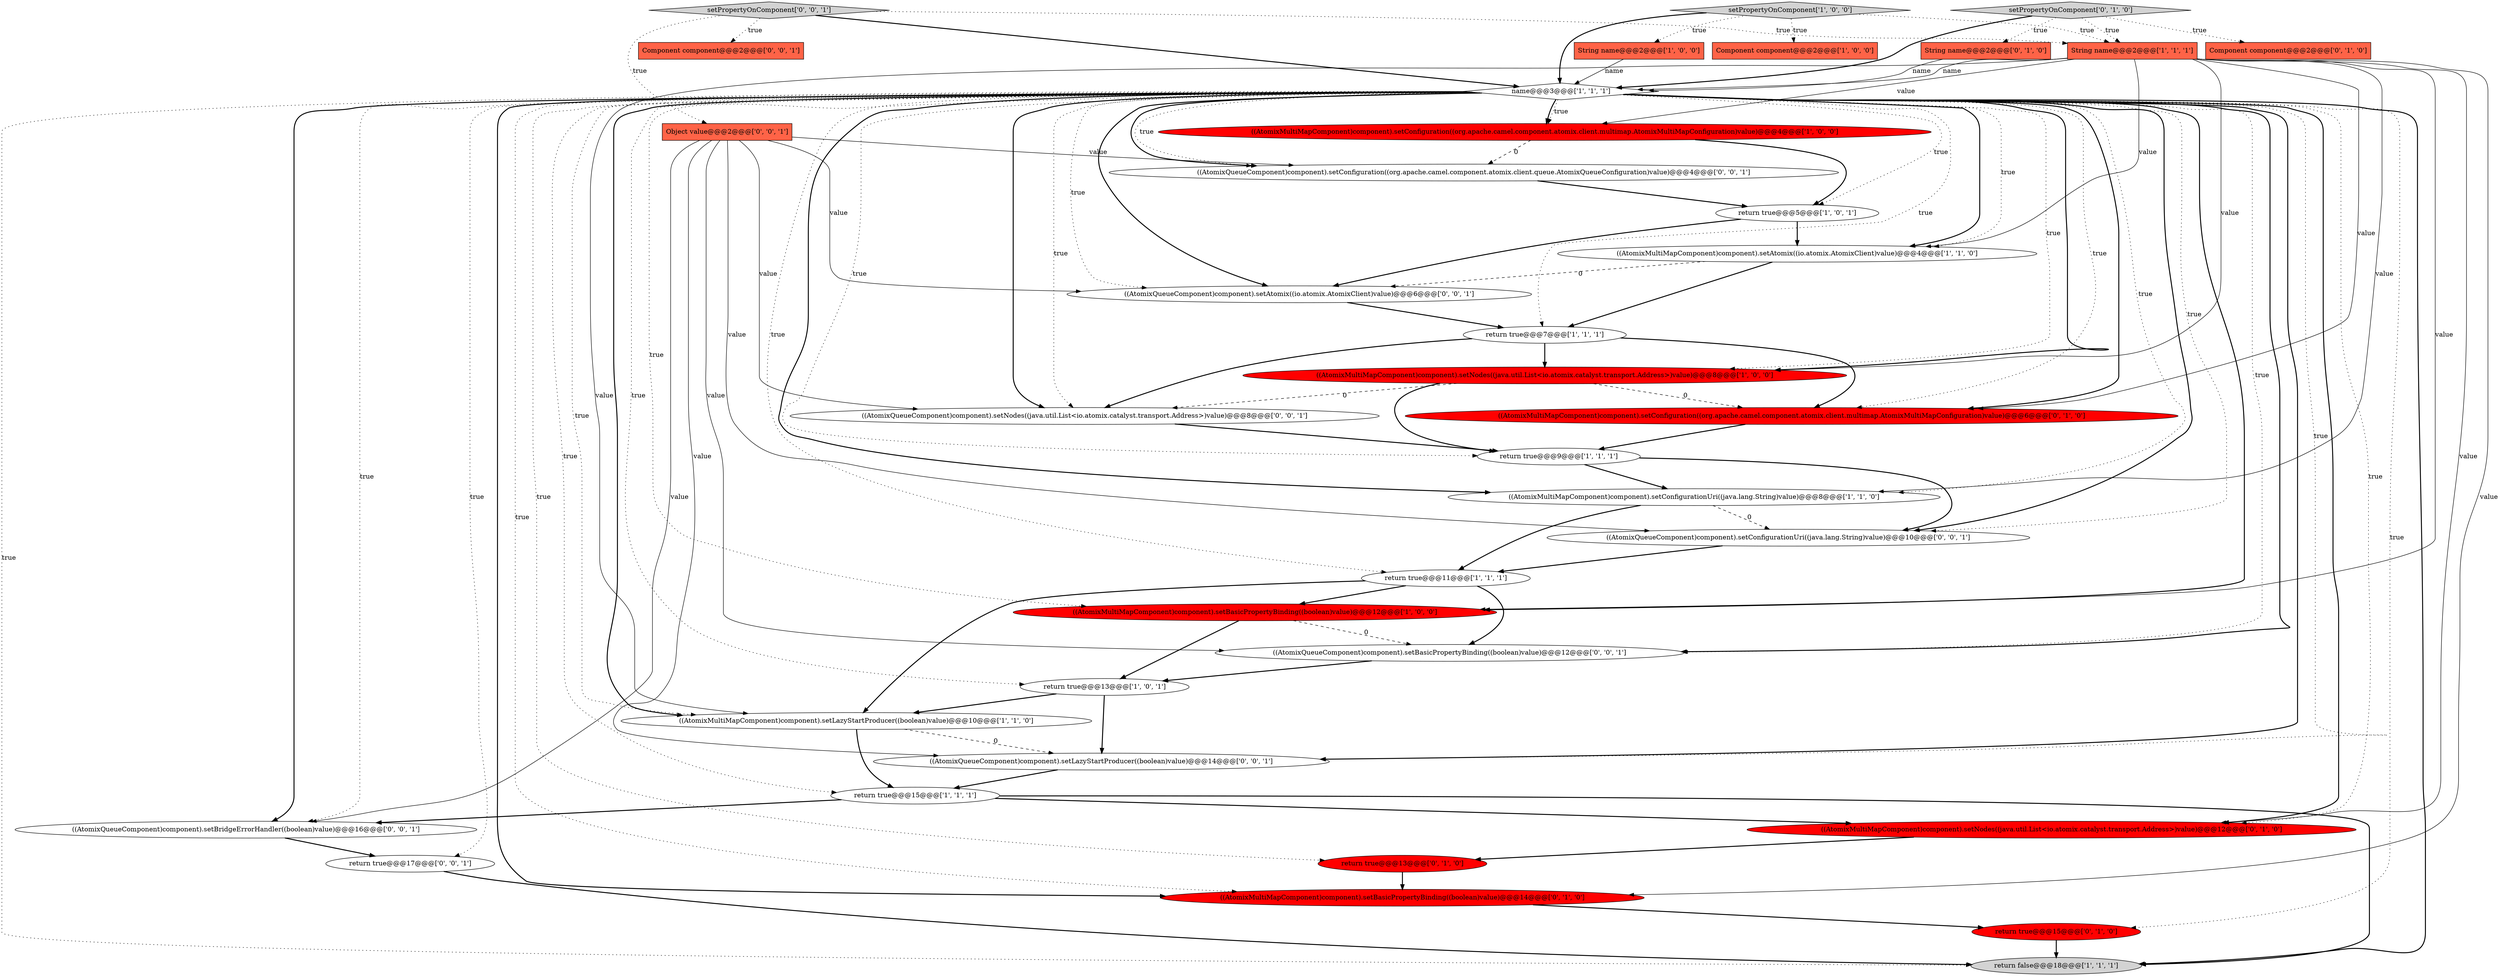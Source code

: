 digraph {
36 [style = filled, label = "((AtomixQueueComponent)component).setNodes((java.util.List<io.atomix.catalyst.transport.Address>)value)@@@8@@@['0', '0', '1']", fillcolor = white, shape = ellipse image = "AAA0AAABBB3BBB"];
8 [style = filled, label = "name@@@3@@@['1', '1', '1']", fillcolor = white, shape = diamond image = "AAA0AAABBB1BBB"];
6 [style = filled, label = "String name@@@2@@@['1', '0', '0']", fillcolor = tomato, shape = box image = "AAA0AAABBB1BBB"];
15 [style = filled, label = "((AtomixMultiMapComponent)component).setAtomix((io.atomix.AtomixClient)value)@@@4@@@['1', '1', '0']", fillcolor = white, shape = ellipse image = "AAA0AAABBB1BBB"];
14 [style = filled, label = "return true@@@5@@@['1', '0', '1']", fillcolor = white, shape = ellipse image = "AAA0AAABBB1BBB"];
25 [style = filled, label = "((AtomixMultiMapComponent)component).setConfiguration((org.apache.camel.component.atomix.client.multimap.AtomixMultiMapConfiguration)value)@@@6@@@['0', '1', '0']", fillcolor = red, shape = ellipse image = "AAA1AAABBB2BBB"];
19 [style = filled, label = "String name@@@2@@@['0', '1', '0']", fillcolor = tomato, shape = box image = "AAA0AAABBB2BBB"];
1 [style = filled, label = "return true@@@13@@@['1', '0', '1']", fillcolor = white, shape = ellipse image = "AAA0AAABBB1BBB"];
12 [style = filled, label = "return true@@@11@@@['1', '1', '1']", fillcolor = white, shape = ellipse image = "AAA0AAABBB1BBB"];
16 [style = filled, label = "setPropertyOnComponent['1', '0', '0']", fillcolor = lightgray, shape = diamond image = "AAA0AAABBB1BBB"];
29 [style = filled, label = "((AtomixQueueComponent)component).setConfiguration((org.apache.camel.component.atomix.client.queue.AtomixQueueConfiguration)value)@@@4@@@['0', '0', '1']", fillcolor = white, shape = ellipse image = "AAA0AAABBB3BBB"];
32 [style = filled, label = "((AtomixQueueComponent)component).setBridgeErrorHandler((boolean)value)@@@16@@@['0', '0', '1']", fillcolor = white, shape = ellipse image = "AAA0AAABBB3BBB"];
3 [style = filled, label = "((AtomixMultiMapComponent)component).setBasicPropertyBinding((boolean)value)@@@12@@@['1', '0', '0']", fillcolor = red, shape = ellipse image = "AAA1AAABBB1BBB"];
30 [style = filled, label = "((AtomixQueueComponent)component).setLazyStartProducer((boolean)value)@@@14@@@['0', '0', '1']", fillcolor = white, shape = ellipse image = "AAA0AAABBB3BBB"];
35 [style = filled, label = "((AtomixQueueComponent)component).setBasicPropertyBinding((boolean)value)@@@12@@@['0', '0', '1']", fillcolor = white, shape = ellipse image = "AAA0AAABBB3BBB"];
24 [style = filled, label = "((AtomixMultiMapComponent)component).setNodes((java.util.List<io.atomix.catalyst.transport.Address>)value)@@@12@@@['0', '1', '0']", fillcolor = red, shape = ellipse image = "AAA1AAABBB2BBB"];
17 [style = filled, label = "return true@@@9@@@['1', '1', '1']", fillcolor = white, shape = ellipse image = "AAA0AAABBB1BBB"];
31 [style = filled, label = "Component component@@@2@@@['0', '0', '1']", fillcolor = tomato, shape = box image = "AAA0AAABBB3BBB"];
23 [style = filled, label = "((AtomixMultiMapComponent)component).setBasicPropertyBinding((boolean)value)@@@14@@@['0', '1', '0']", fillcolor = red, shape = ellipse image = "AAA1AAABBB2BBB"];
26 [style = filled, label = "((AtomixQueueComponent)component).setAtomix((io.atomix.AtomixClient)value)@@@6@@@['0', '0', '1']", fillcolor = white, shape = ellipse image = "AAA0AAABBB3BBB"];
11 [style = filled, label = "return true@@@7@@@['1', '1', '1']", fillcolor = white, shape = ellipse image = "AAA0AAABBB1BBB"];
9 [style = filled, label = "return false@@@18@@@['1', '1', '1']", fillcolor = lightgray, shape = ellipse image = "AAA0AAABBB1BBB"];
28 [style = filled, label = "setPropertyOnComponent['0', '0', '1']", fillcolor = lightgray, shape = diamond image = "AAA0AAABBB3BBB"];
0 [style = filled, label = "((AtomixMultiMapComponent)component).setConfigurationUri((java.lang.String)value)@@@8@@@['1', '1', '0']", fillcolor = white, shape = ellipse image = "AAA0AAABBB1BBB"];
2 [style = filled, label = "return true@@@15@@@['1', '1', '1']", fillcolor = white, shape = ellipse image = "AAA0AAABBB1BBB"];
5 [style = filled, label = "Component component@@@2@@@['1', '0', '0']", fillcolor = tomato, shape = box image = "AAA0AAABBB1BBB"];
18 [style = filled, label = "return true@@@15@@@['0', '1', '0']", fillcolor = red, shape = ellipse image = "AAA1AAABBB2BBB"];
27 [style = filled, label = "((AtomixQueueComponent)component).setConfigurationUri((java.lang.String)value)@@@10@@@['0', '0', '1']", fillcolor = white, shape = ellipse image = "AAA0AAABBB3BBB"];
7 [style = filled, label = "String name@@@2@@@['1', '1', '1']", fillcolor = tomato, shape = box image = "AAA0AAABBB1BBB"];
33 [style = filled, label = "return true@@@17@@@['0', '0', '1']", fillcolor = white, shape = ellipse image = "AAA0AAABBB3BBB"];
21 [style = filled, label = "return true@@@13@@@['0', '1', '0']", fillcolor = red, shape = ellipse image = "AAA1AAABBB2BBB"];
4 [style = filled, label = "((AtomixMultiMapComponent)component).setLazyStartProducer((boolean)value)@@@10@@@['1', '1', '0']", fillcolor = white, shape = ellipse image = "AAA0AAABBB1BBB"];
10 [style = filled, label = "((AtomixMultiMapComponent)component).setConfiguration((org.apache.camel.component.atomix.client.multimap.AtomixMultiMapConfiguration)value)@@@4@@@['1', '0', '0']", fillcolor = red, shape = ellipse image = "AAA1AAABBB1BBB"];
13 [style = filled, label = "((AtomixMultiMapComponent)component).setNodes((java.util.List<io.atomix.catalyst.transport.Address>)value)@@@8@@@['1', '0', '0']", fillcolor = red, shape = ellipse image = "AAA1AAABBB1BBB"];
22 [style = filled, label = "Component component@@@2@@@['0', '1', '0']", fillcolor = tomato, shape = box image = "AAA0AAABBB2BBB"];
20 [style = filled, label = "setPropertyOnComponent['0', '1', '0']", fillcolor = lightgray, shape = diamond image = "AAA0AAABBB2BBB"];
34 [style = filled, label = "Object value@@@2@@@['0', '0', '1']", fillcolor = tomato, shape = box image = "AAA0AAABBB3BBB"];
8->30 [style = bold, label=""];
8->30 [style = dotted, label="true"];
8->10 [style = bold, label=""];
4->30 [style = dashed, label="0"];
13->25 [style = dashed, label="0"];
1->30 [style = bold, label=""];
11->36 [style = bold, label=""];
8->4 [style = dotted, label="true"];
26->11 [style = bold, label=""];
34->36 [style = solid, label="value"];
8->0 [style = bold, label=""];
16->7 [style = dotted, label="true"];
13->17 [style = bold, label=""];
8->36 [style = bold, label=""];
7->13 [style = solid, label="value"];
15->11 [style = bold, label=""];
24->21 [style = bold, label=""];
11->13 [style = bold, label=""];
28->7 [style = dotted, label="true"];
16->5 [style = dotted, label="true"];
29->14 [style = bold, label=""];
7->3 [style = solid, label="value"];
34->35 [style = solid, label="value"];
8->0 [style = dotted, label="true"];
2->32 [style = bold, label=""];
36->17 [style = bold, label=""];
8->4 [style = bold, label=""];
2->24 [style = bold, label=""];
17->27 [style = bold, label=""];
7->24 [style = solid, label="value"];
8->27 [style = bold, label=""];
7->25 [style = solid, label="value"];
11->25 [style = bold, label=""];
1->4 [style = bold, label=""];
7->10 [style = solid, label="value"];
8->23 [style = bold, label=""];
27->12 [style = bold, label=""];
10->14 [style = bold, label=""];
8->17 [style = dotted, label="true"];
8->23 [style = dotted, label="true"];
4->2 [style = bold, label=""];
2->9 [style = bold, label=""];
12->35 [style = bold, label=""];
0->27 [style = dashed, label="0"];
10->29 [style = dashed, label="0"];
34->32 [style = solid, label="value"];
34->30 [style = solid, label="value"];
20->8 [style = bold, label=""];
8->12 [style = dotted, label="true"];
8->33 [style = dotted, label="true"];
8->14 [style = dotted, label="true"];
18->9 [style = bold, label=""];
15->26 [style = dashed, label="0"];
8->18 [style = dotted, label="true"];
14->15 [style = bold, label=""];
8->29 [style = dotted, label="true"];
20->22 [style = dotted, label="true"];
28->34 [style = dotted, label="true"];
7->15 [style = solid, label="value"];
21->23 [style = bold, label=""];
8->24 [style = bold, label=""];
8->25 [style = dotted, label="true"];
34->26 [style = solid, label="value"];
3->35 [style = dashed, label="0"];
8->15 [style = bold, label=""];
8->21 [style = dotted, label="true"];
3->1 [style = bold, label=""];
8->35 [style = dotted, label="true"];
16->8 [style = bold, label=""];
8->2 [style = dotted, label="true"];
0->12 [style = bold, label=""];
8->3 [style = bold, label=""];
8->15 [style = dotted, label="true"];
20->7 [style = dotted, label="true"];
25->17 [style = bold, label=""];
8->35 [style = bold, label=""];
8->3 [style = dotted, label="true"];
8->24 [style = dotted, label="true"];
32->33 [style = bold, label=""];
6->8 [style = solid, label="name"];
17->0 [style = bold, label=""];
35->1 [style = bold, label=""];
7->4 [style = solid, label="value"];
28->8 [style = bold, label=""];
8->11 [style = dotted, label="true"];
20->19 [style = dotted, label="true"];
12->3 [style = bold, label=""];
8->13 [style = dotted, label="true"];
8->9 [style = dotted, label="true"];
8->36 [style = dotted, label="true"];
7->23 [style = solid, label="value"];
34->27 [style = solid, label="value"];
23->18 [style = bold, label=""];
8->13 [style = bold, label=""];
8->26 [style = dotted, label="true"];
28->31 [style = dotted, label="true"];
13->36 [style = dashed, label="0"];
8->32 [style = bold, label=""];
7->0 [style = solid, label="value"];
8->10 [style = dotted, label="true"];
8->32 [style = dotted, label="true"];
33->9 [style = bold, label=""];
14->26 [style = bold, label=""];
8->1 [style = dotted, label="true"];
34->29 [style = solid, label="value"];
12->4 [style = bold, label=""];
8->9 [style = bold, label=""];
19->8 [style = solid, label="name"];
8->27 [style = dotted, label="true"];
30->2 [style = bold, label=""];
8->25 [style = bold, label=""];
8->29 [style = bold, label=""];
7->8 [style = solid, label="name"];
16->6 [style = dotted, label="true"];
8->26 [style = bold, label=""];
}
